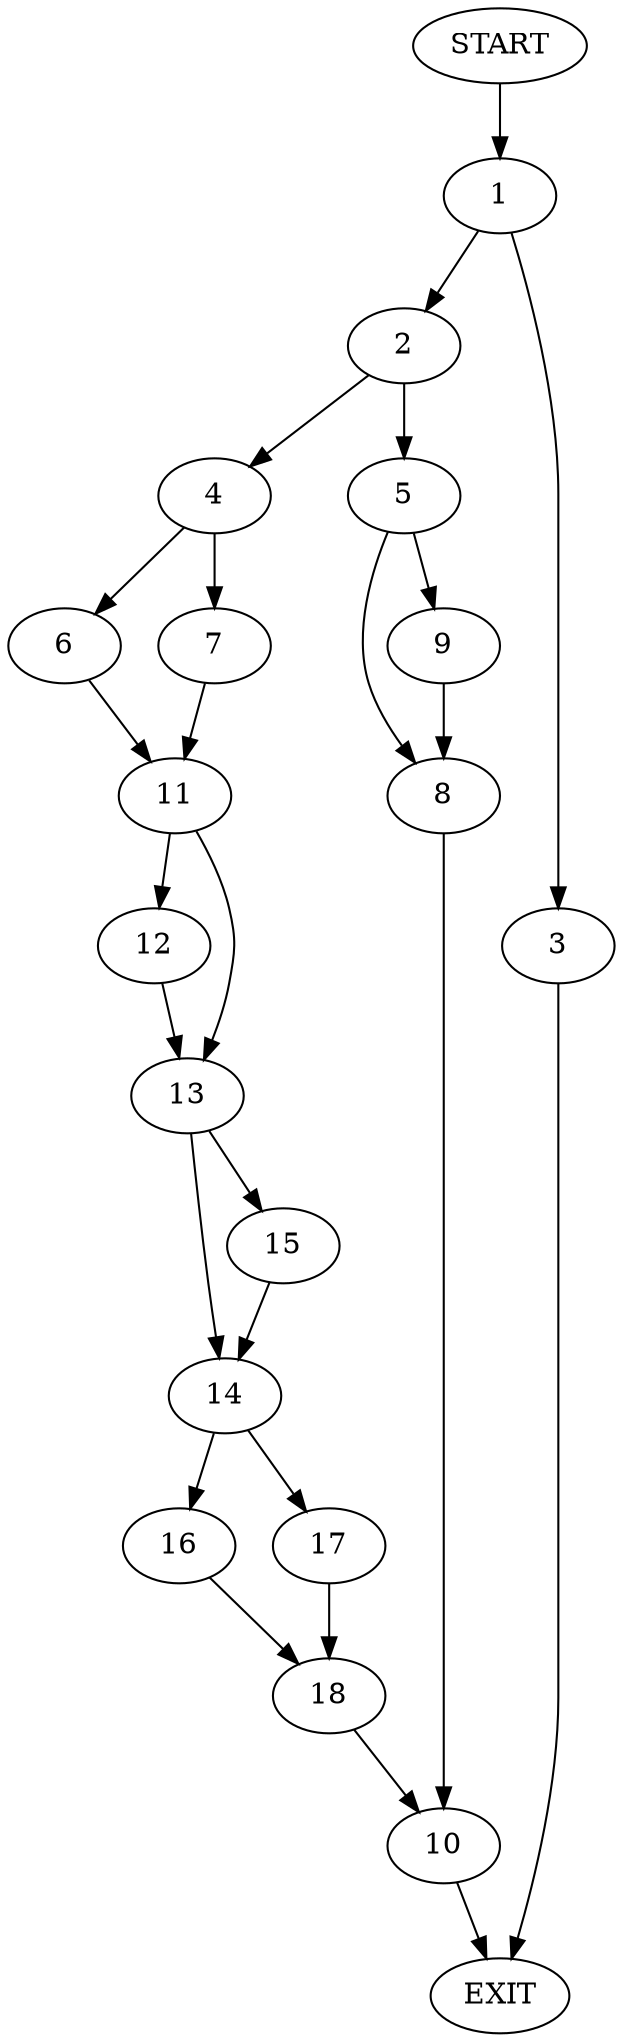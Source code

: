 digraph {
0 [label="START"]
19 [label="EXIT"]
0 -> 1
1 -> 2
1 -> 3
2 -> 4
2 -> 5
3 -> 19
4 -> 6
4 -> 7
5 -> 8
5 -> 9
8 -> 10
9 -> 8
10 -> 19
7 -> 11
6 -> 11
11 -> 12
11 -> 13
12 -> 13
13 -> 14
13 -> 15
14 -> 16
14 -> 17
15 -> 14
16 -> 18
17 -> 18
18 -> 10
}
